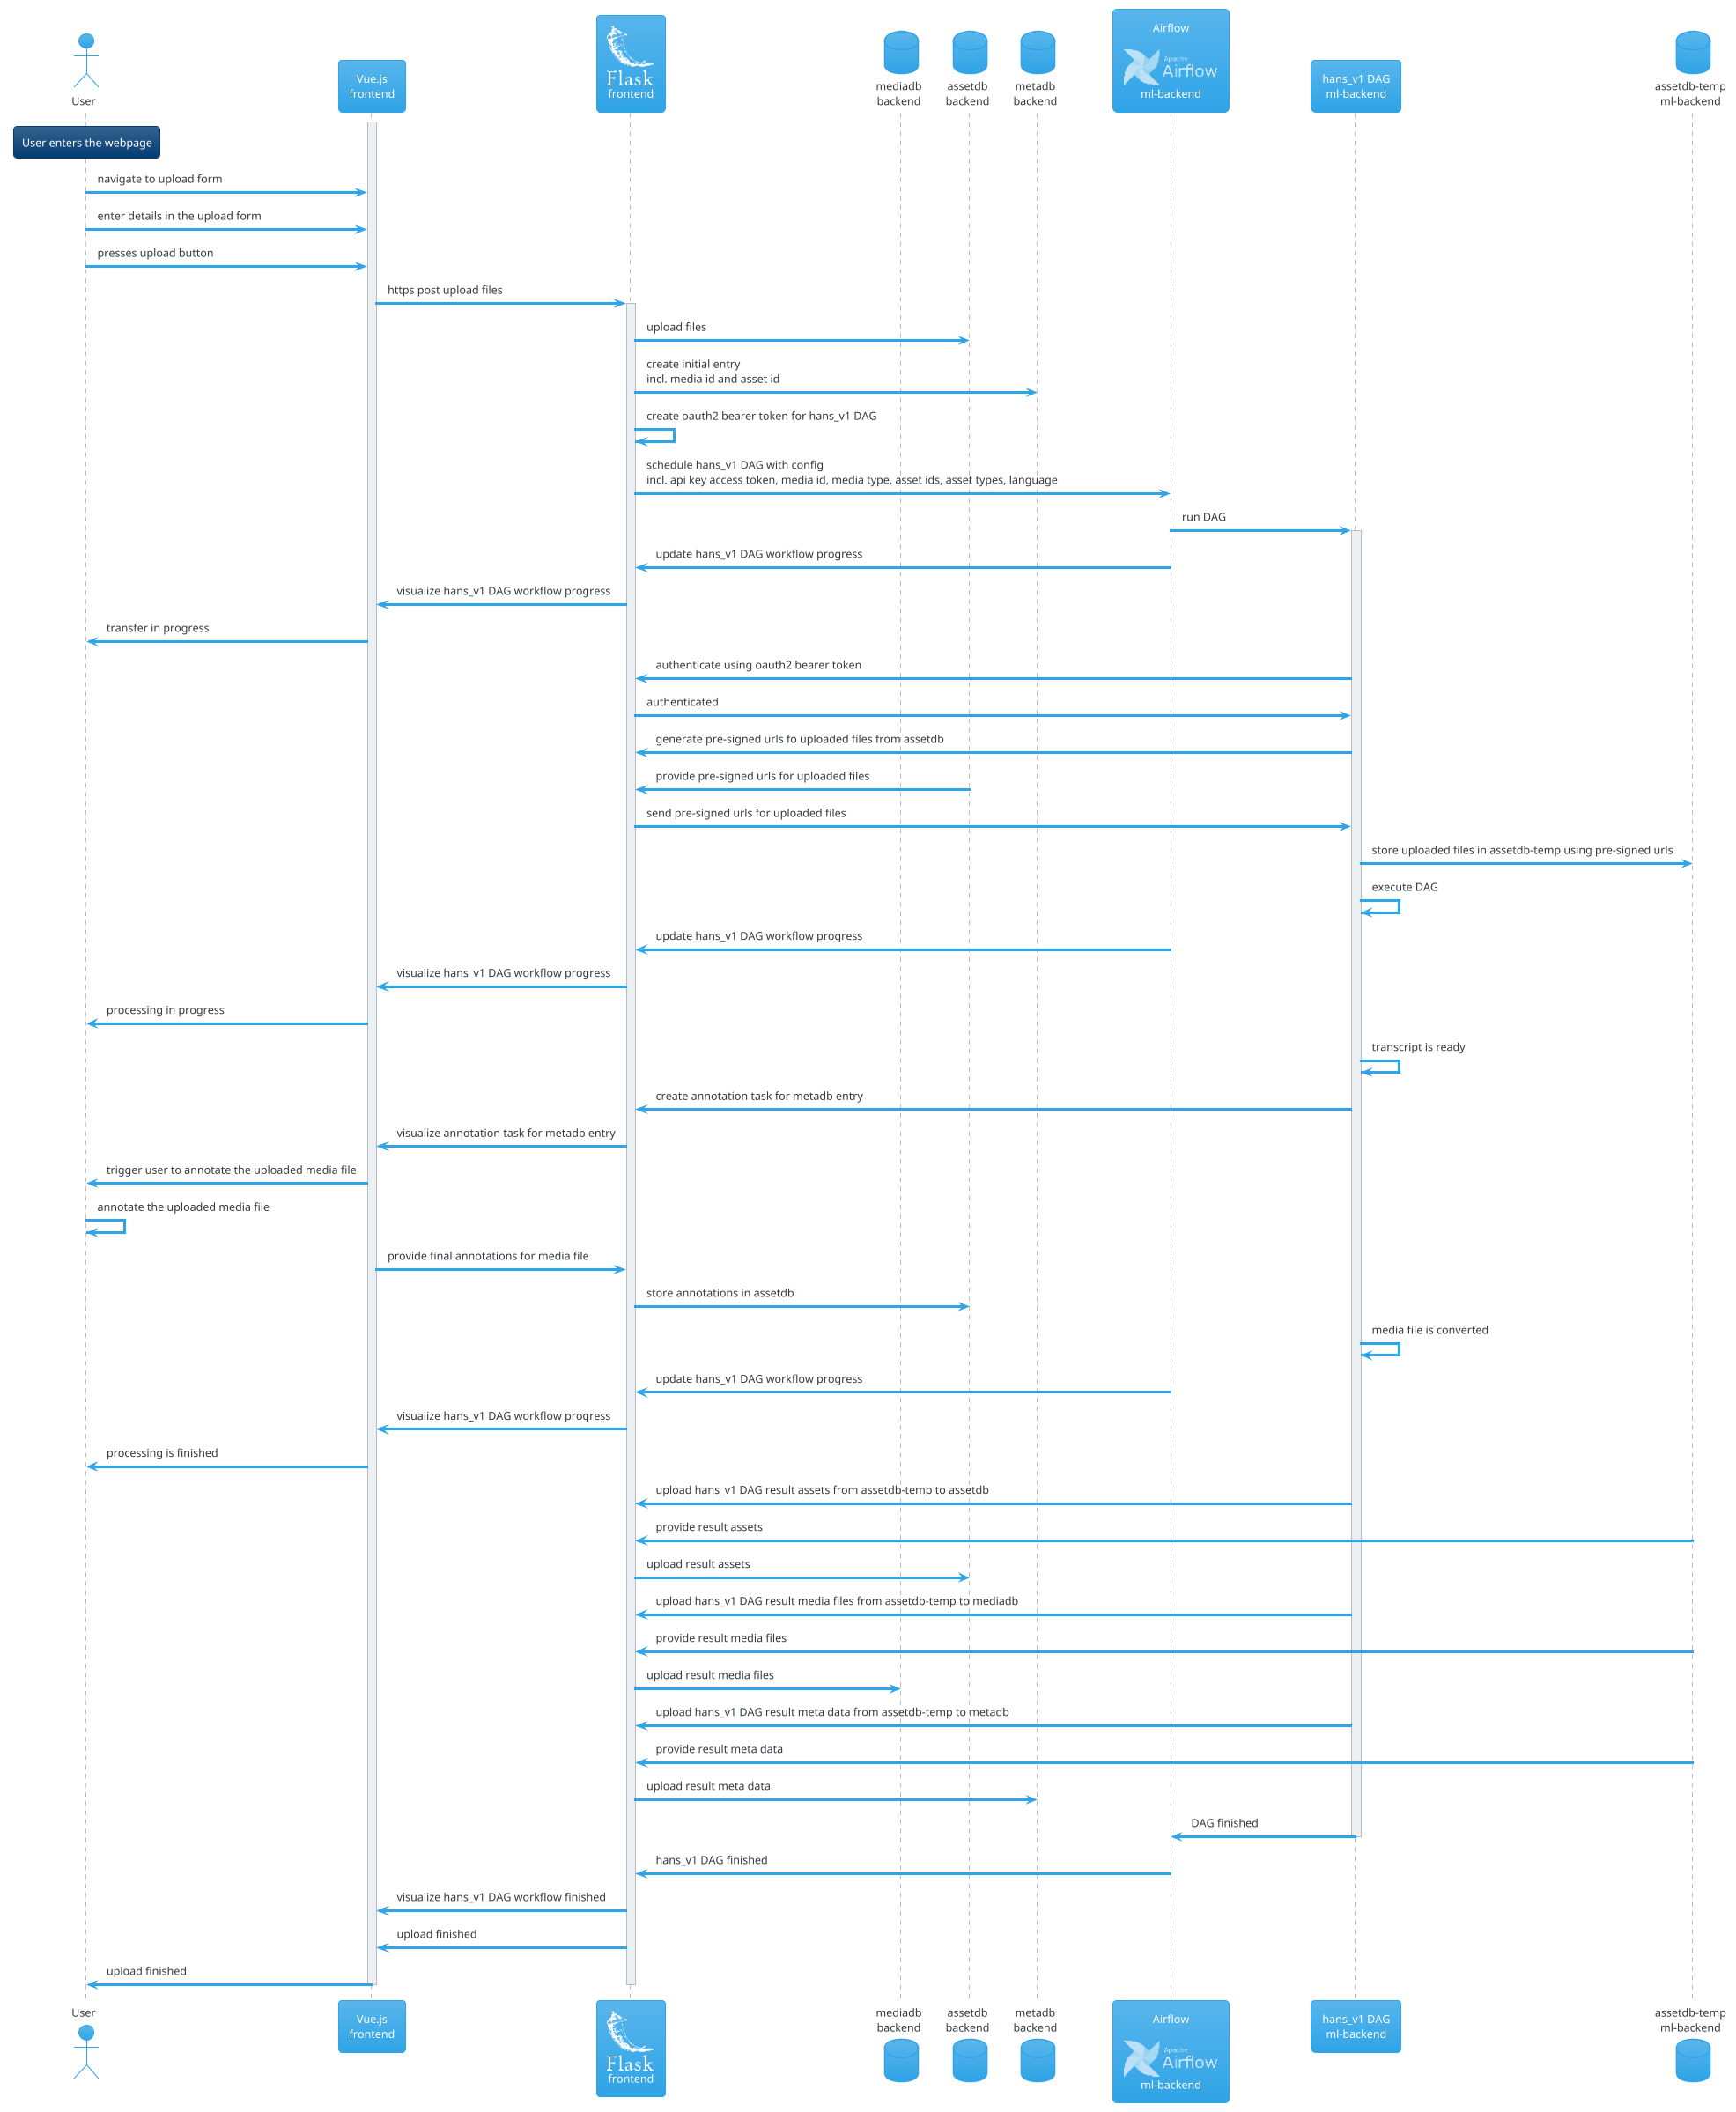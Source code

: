 @startuml upload-sequence
/' Theme https://plantuml.com/en/theme '/
!theme cerulean
/' Logos and icons loaded using stdlib https://plantuml.com/en/stdlib '/
/' https://github.com/plantuml/plantuml-stdlib/tree/master/logos '/
!include <logos/airflow>
!include <logos/flask>

actor User as user
participant "Vue.js\nfrontend" as vuejs
participant "<$flask>\nfrontend" as flask

database "mediadb\nbackend" as mediadb
database "assetdb\nbackend" as assetdb
database "metadb\nbackend" as metadb

participant "Airflow\n\n<$airflow>\nml-backend" as airflow
participant "hans_v1 DAG\nml-backend" as hansdag
database "assetdb-temp\nml-backend" as assetdbtemp

rnote over user : User enters the webpage
activate vuejs
user -> vuejs : navigate to upload form
user -> vuejs : enter details in the upload form
user -> vuejs : presses upload button
vuejs -> flask : https post upload files
activate flask
flask -> assetdb : upload files
flask -> metadb : create initial entry\nincl. media id and asset id
flask -> flask : create oauth2 bearer token for hans_v1 DAG
flask -> airflow : schedule hans_v1 DAG with config\nincl. api key access token, media id, media type, asset ids, asset types, language
airflow -> hansdag : run DAG
activate hansdag
airflow -> flask : update hans_v1 DAG workflow progress
flask -> vuejs : visualize hans_v1 DAG workflow progress
vuejs -> user : transfer in progress
hansdag -> flask : authenticate using oauth2 bearer token
hansdag <- flask : authenticated
hansdag -> flask : generate pre-signed urls fo uploaded files from assetdb
flask <- assetdb : provide pre-signed urls for uploaded files
hansdag <- flask : send pre-signed urls for uploaded files
hansdag -> assetdbtemp : store uploaded files in assetdb-temp using pre-signed urls
hansdag -> hansdag : execute DAG
airflow -> flask : update hans_v1 DAG workflow progress
flask -> vuejs : visualize hans_v1 DAG workflow progress
vuejs -> user : processing in progress
hansdag -> hansdag : transcript is ready
hansdag -> flask : create annotation task for metadb entry
flask -> vuejs : visualize annotation task for metadb entry
vuejs -> user : trigger user to annotate the uploaded media file
user -> user : annotate the uploaded media file
vuejs -> flask : provide final annotations for media file
flask -> assetdb : store annotations in assetdb
hansdag -> hansdag : media file is converted
airflow -> flask : update hans_v1 DAG workflow progress
flask -> vuejs : visualize hans_v1 DAG workflow progress
vuejs -> user : processing is finished
hansdag -> flask : upload hans_v1 DAG result assets from assetdb-temp to assetdb
assetdbtemp -> flask : provide result assets
flask -> assetdb : upload result assets
hansdag -> flask : upload hans_v1 DAG result media files from assetdb-temp to mediadb
assetdbtemp -> flask : provide result media files
flask -> mediadb : upload result media files
hansdag -> flask : upload hans_v1 DAG result meta data from assetdb-temp to metadb
assetdbtemp -> flask : provide result meta data
flask -> metadb : upload result meta data
airflow <- hansdag : DAG finished
deactivate hansdag
airflow -> flask : hans_v1 DAG finished
flask -> vuejs : visualize hans_v1 DAG workflow finished
flask -> vuejs : upload finished
vuejs -> user : upload finished
deactivate flask
deactivate vuejs
@enduml
